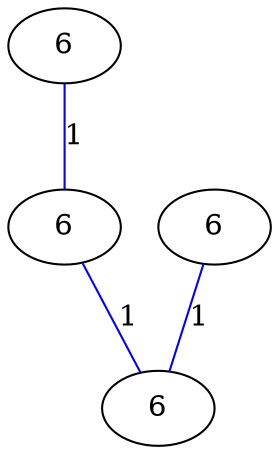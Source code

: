 graph G {
	0 [label="6"];
	1 [label="6"];
	2 [label="6"];
	3 [label="6"];
	0 -- 1 [label="1", color=blue];
	1 -- 3 [label="1", color=blue];
	2 -- 3 [label="1", color=blue];
}